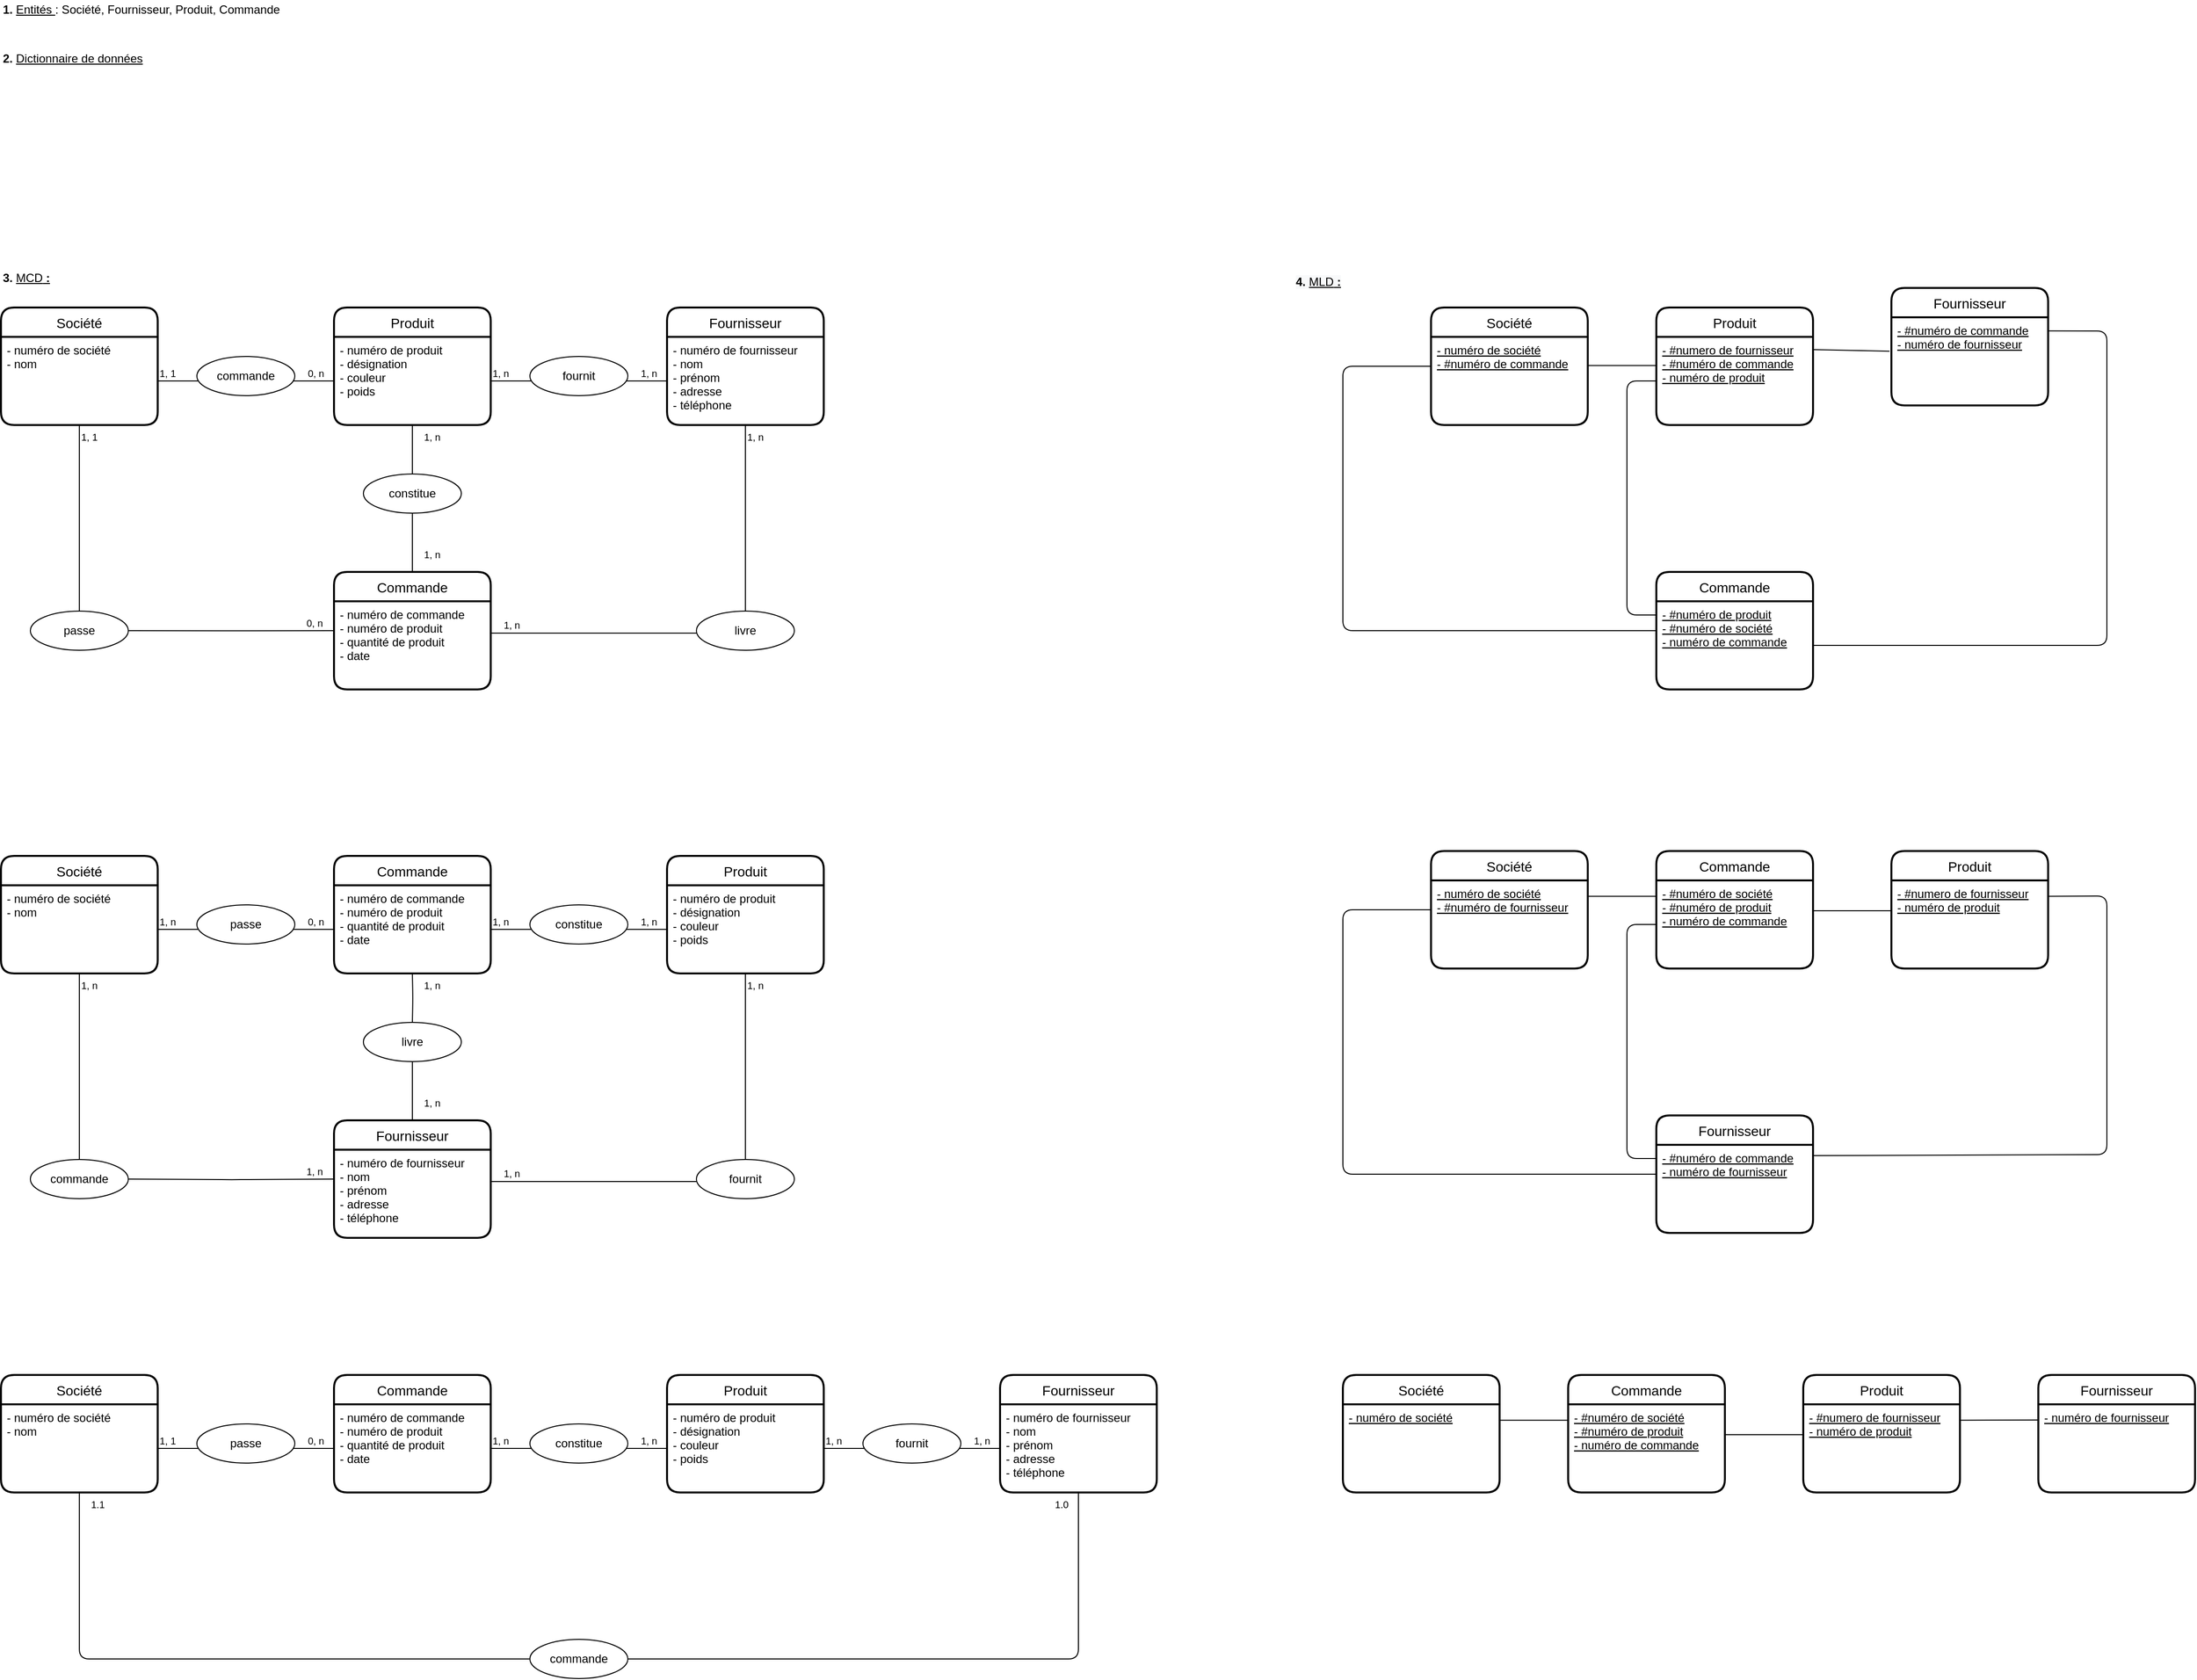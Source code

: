 <mxfile version="13.0.7" type="device"><diagram id="DD37hDhpNd8cYFBAB_lT" name="Page-1"><mxGraphModel dx="3545" dy="2200" grid="1" gridSize="10" guides="1" tooltips="1" connect="1" arrows="1" fold="1" page="1" pageScale="1" pageWidth="827" pageHeight="1169" math="0" shadow="0"><root><mxCell id="0"/><mxCell id="1" parent="0"/><mxCell id="XKcLNXeEA9cCZm7xpeXO-9" value="&lt;b&gt;1.&lt;/b&gt;&amp;nbsp;&lt;u&gt;Entités &lt;/u&gt;: Société, Fournisseur, Produit, Commande" style="text;html=1;strokeColor=none;fillColor=none;align=left;verticalAlign=middle;whiteSpace=wrap;rounded=0;" vertex="1" parent="1"><mxGeometry x="80" y="40" width="330" height="20" as="geometry"/></mxCell><mxCell id="XKcLNXeEA9cCZm7xpeXO-30" value="" style="endArrow=none;html=1;edgeStyle=orthogonalEdgeStyle;entryX=0.5;entryY=1;entryDx=0;entryDy=0;" edge="1" parent="1" source="XKcLNXeEA9cCZm7xpeXO-35" target="XKcLNXeEA9cCZm7xpeXO-2"><mxGeometry relative="1" as="geometry"><mxPoint x="380" y="684" as="sourcePoint"/><mxPoint x="290" y="444" as="targetPoint"/><Array as="points"><mxPoint x="160" y="677"/></Array></mxGeometry></mxCell><mxCell id="XKcLNXeEA9cCZm7xpeXO-32" value="1, 1" style="resizable=0;html=1;align=left;verticalAlign=bottom;labelBackgroundColor=#ffffff;fontSize=10;" connectable="0" vertex="1" parent="XKcLNXeEA9cCZm7xpeXO-30"><mxGeometry x="1" relative="1" as="geometry"><mxPoint y="20" as="offset"/></mxGeometry></mxCell><mxCell id="XKcLNXeEA9cCZm7xpeXO-43" value="" style="endArrow=none;html=1;edgeStyle=orthogonalEdgeStyle;exitX=1;exitY=0.5;exitDx=0;exitDy=0;entryX=0;entryY=0.5;entryDx=0;entryDy=0;" edge="1" parent="1" source="XKcLNXeEA9cCZm7xpeXO-2" target="XKcLNXeEA9cCZm7xpeXO-6"><mxGeometry relative="1" as="geometry"><mxPoint x="350" y="444" as="sourcePoint"/><mxPoint x="510" y="444" as="targetPoint"/></mxGeometry></mxCell><mxCell id="XKcLNXeEA9cCZm7xpeXO-44" value="1, 1" style="resizable=0;html=1;align=left;verticalAlign=bottom;labelBackgroundColor=#ffffff;fontSize=10;" connectable="0" vertex="1" parent="XKcLNXeEA9cCZm7xpeXO-43"><mxGeometry x="-1" relative="1" as="geometry"/></mxCell><mxCell id="XKcLNXeEA9cCZm7xpeXO-45" value="0, n" style="resizable=0;html=1;align=right;verticalAlign=bottom;labelBackgroundColor=#ffffff;fontSize=10;" connectable="0" vertex="1" parent="XKcLNXeEA9cCZm7xpeXO-43"><mxGeometry x="1" relative="1" as="geometry"><mxPoint x="-10" as="offset"/></mxGeometry></mxCell><mxCell id="XKcLNXeEA9cCZm7xpeXO-46" value="commande" style="ellipse;whiteSpace=wrap;html=1;align=center;" vertex="1" parent="1"><mxGeometry x="280" y="404" width="100" height="40" as="geometry"/></mxCell><mxCell id="XKcLNXeEA9cCZm7xpeXO-54" value="" style="endArrow=none;html=1;edgeStyle=orthogonalEdgeStyle;exitX=1;exitY=0.5;exitDx=0;exitDy=0;entryX=0;entryY=0.5;entryDx=0;entryDy=0;" edge="1" parent="1"><mxGeometry relative="1" as="geometry"><mxPoint x="580" y="429" as="sourcePoint"/><mxPoint x="760" y="429" as="targetPoint"/></mxGeometry></mxCell><mxCell id="XKcLNXeEA9cCZm7xpeXO-55" value="1, n" style="resizable=0;html=1;align=left;verticalAlign=bottom;labelBackgroundColor=#ffffff;fontSize=10;" connectable="0" vertex="1" parent="XKcLNXeEA9cCZm7xpeXO-54"><mxGeometry x="-1" relative="1" as="geometry"/></mxCell><mxCell id="XKcLNXeEA9cCZm7xpeXO-56" value="1, n" style="resizable=0;html=1;align=right;verticalAlign=bottom;labelBackgroundColor=#ffffff;fontSize=10;" connectable="0" vertex="1" parent="XKcLNXeEA9cCZm7xpeXO-54"><mxGeometry x="1" relative="1" as="geometry"><mxPoint x="-10" as="offset"/></mxGeometry></mxCell><mxCell id="XKcLNXeEA9cCZm7xpeXO-57" value="fournit" style="ellipse;whiteSpace=wrap;html=1;align=center;" vertex="1" parent="1"><mxGeometry x="620" y="404" width="100" height="40" as="geometry"/></mxCell><mxCell id="XKcLNXeEA9cCZm7xpeXO-68" value="" style="endArrow=none;html=1;edgeStyle=orthogonalEdgeStyle;entryX=0.5;entryY=0;entryDx=0;entryDy=0;exitX=0.5;exitY=1;exitDx=0;exitDy=0;" edge="1" parent="1" source="XKcLNXeEA9cCZm7xpeXO-71" target="XKcLNXeEA9cCZm7xpeXO-7"><mxGeometry relative="1" as="geometry"><mxPoint x="450" y="544" as="sourcePoint"/><mxPoint x="610" y="544" as="targetPoint"/></mxGeometry></mxCell><mxCell id="XKcLNXeEA9cCZm7xpeXO-69" value="1, n" style="resizable=0;html=1;align=left;verticalAlign=bottom;labelBackgroundColor=#ffffff;fontSize=10;" connectable="0" vertex="1" parent="XKcLNXeEA9cCZm7xpeXO-68"><mxGeometry x="-1" relative="1" as="geometry"><mxPoint x="10" y="50" as="offset"/></mxGeometry></mxCell><mxCell id="XKcLNXeEA9cCZm7xpeXO-71" value="constitue" style="ellipse;whiteSpace=wrap;html=1;align=center;" vertex="1" parent="1"><mxGeometry x="450" y="524" width="100" height="40" as="geometry"/></mxCell><mxCell id="XKcLNXeEA9cCZm7xpeXO-72" value="" style="endArrow=none;html=1;edgeStyle=orthogonalEdgeStyle;entryX=0.5;entryY=0;entryDx=0;entryDy=0;exitX=0.5;exitY=1;exitDx=0;exitDy=0;" edge="1" parent="1" source="XKcLNXeEA9cCZm7xpeXO-6" target="XKcLNXeEA9cCZm7xpeXO-71"><mxGeometry relative="1" as="geometry"><mxPoint x="500" y="474" as="sourcePoint"/><mxPoint x="500" y="624" as="targetPoint"/></mxGeometry></mxCell><mxCell id="XKcLNXeEA9cCZm7xpeXO-73" value="1, n" style="resizable=0;html=1;align=left;verticalAlign=bottom;labelBackgroundColor=#ffffff;fontSize=10;" connectable="0" vertex="1" parent="XKcLNXeEA9cCZm7xpeXO-72"><mxGeometry x="-1" relative="1" as="geometry"><mxPoint x="10" y="20" as="offset"/></mxGeometry></mxCell><mxCell id="XKcLNXeEA9cCZm7xpeXO-77" value="" style="endArrow=none;html=1;edgeStyle=orthogonalEdgeStyle;entryX=1;entryY=0.361;entryDx=0;entryDy=0;entryPerimeter=0;exitX=0.5;exitY=1;exitDx=0;exitDy=0;" edge="1" parent="1" source="XKcLNXeEA9cCZm7xpeXO-4" target="XKcLNXeEA9cCZm7xpeXO-8"><mxGeometry relative="1" as="geometry"><mxPoint x="450" y="544" as="sourcePoint"/><mxPoint x="610" y="544" as="targetPoint"/></mxGeometry></mxCell><mxCell id="XKcLNXeEA9cCZm7xpeXO-78" value="1, n" style="resizable=0;html=1;align=left;verticalAlign=bottom;labelBackgroundColor=#ffffff;fontSize=10;" connectable="0" vertex="1" parent="XKcLNXeEA9cCZm7xpeXO-77"><mxGeometry x="-1" relative="1" as="geometry"><mxPoint y="20" as="offset"/></mxGeometry></mxCell><mxCell id="XKcLNXeEA9cCZm7xpeXO-79" value="1, n" style="resizable=0;html=1;align=right;verticalAlign=bottom;labelBackgroundColor=#ffffff;fontSize=10;" connectable="0" vertex="1" parent="XKcLNXeEA9cCZm7xpeXO-77"><mxGeometry x="1" relative="1" as="geometry"><mxPoint x="30" as="offset"/></mxGeometry></mxCell><mxCell id="XKcLNXeEA9cCZm7xpeXO-80" value="livre" style="ellipse;whiteSpace=wrap;html=1;align=center;" vertex="1" parent="1"><mxGeometry x="790" y="664" width="100" height="40" as="geometry"/></mxCell><mxCell id="XKcLNXeEA9cCZm7xpeXO-35" value="passe" style="ellipse;whiteSpace=wrap;html=1;align=center;" vertex="1" parent="1"><mxGeometry x="110" y="664" width="100" height="40" as="geometry"/></mxCell><mxCell id="XKcLNXeEA9cCZm7xpeXO-81" value="" style="endArrow=none;html=1;edgeStyle=orthogonalEdgeStyle;entryX=1;entryY=0.5;entryDx=0;entryDy=0;exitX=0;exitY=0.334;exitDx=0;exitDy=0;exitPerimeter=0;" edge="1" parent="1" source="XKcLNXeEA9cCZm7xpeXO-8" target="XKcLNXeEA9cCZm7xpeXO-35"><mxGeometry relative="1" as="geometry"><mxPoint x="420" y="684.06" as="sourcePoint"/><mxPoint x="160" y="474" as="targetPoint"/></mxGeometry></mxCell><mxCell id="XKcLNXeEA9cCZm7xpeXO-82" value="0, n" style="resizable=0;html=1;align=left;verticalAlign=bottom;labelBackgroundColor=#ffffff;fontSize=10;" connectable="0" vertex="1" parent="XKcLNXeEA9cCZm7xpeXO-81"><mxGeometry x="-1" relative="1" as="geometry"><mxPoint x="-30" as="offset"/></mxGeometry></mxCell><mxCell id="XKcLNXeEA9cCZm7xpeXO-84" value="&lt;b&gt;3.&amp;nbsp;&lt;/b&gt;&lt;u&gt;MCD&lt;b&gt;&amp;nbsp;:&lt;/b&gt;&lt;/u&gt;" style="text;html=1;strokeColor=none;fillColor=none;align=left;verticalAlign=middle;whiteSpace=wrap;rounded=0;" vertex="1" parent="1"><mxGeometry x="80" y="314" width="330" height="20" as="geometry"/></mxCell><mxCell id="XKcLNXeEA9cCZm7xpeXO-93" value="" style="endArrow=none;html=1;edgeStyle=orthogonalEdgeStyle;entryX=0.5;entryY=0;entryDx=0;entryDy=0;exitX=0.5;exitY=1;exitDx=0;exitDy=0;" edge="1" parent="1" source="XKcLNXeEA9cCZm7xpeXO-95"><mxGeometry relative="1" as="geometry"><mxPoint x="450" y="1104" as="sourcePoint"/><mxPoint x="500" y="1184" as="targetPoint"/></mxGeometry></mxCell><mxCell id="XKcLNXeEA9cCZm7xpeXO-94" value="1, n" style="resizable=0;html=1;align=left;verticalAlign=bottom;labelBackgroundColor=#ffffff;fontSize=10;" connectable="0" vertex="1" parent="XKcLNXeEA9cCZm7xpeXO-93"><mxGeometry x="-1" relative="1" as="geometry"><mxPoint x="10" y="50" as="offset"/></mxGeometry></mxCell><mxCell id="XKcLNXeEA9cCZm7xpeXO-334" value="Fournisseur" style="swimlane;childLayout=stackLayout;horizontal=1;startSize=30;horizontalStack=0;rounded=1;fontSize=14;fontStyle=0;strokeWidth=2;resizeParent=0;resizeLast=1;shadow=0;dashed=0;align=center;" vertex="1" parent="1"><mxGeometry x="2010" y="334" width="160" height="120" as="geometry"/></mxCell><mxCell id="XKcLNXeEA9cCZm7xpeXO-335" value="- #numéro de commande&#10;- numéro de fournisseur&#10;" style="align=left;strokeColor=none;fillColor=none;spacingLeft=4;fontSize=12;verticalAlign=top;resizable=0;rotatable=0;part=1;fontStyle=4" vertex="1" parent="XKcLNXeEA9cCZm7xpeXO-334"><mxGeometry y="30" width="160" height="90" as="geometry"/></mxCell><mxCell id="XKcLNXeEA9cCZm7xpeXO-95" value="livre" style="ellipse;whiteSpace=wrap;html=1;align=center;" vertex="1" parent="1"><mxGeometry x="450" y="1084" width="100" height="40" as="geometry"/></mxCell><mxCell id="XKcLNXeEA9cCZm7xpeXO-96" value="" style="endArrow=none;html=1;edgeStyle=orthogonalEdgeStyle;entryX=0.5;entryY=0;entryDx=0;entryDy=0;exitX=0.5;exitY=1;exitDx=0;exitDy=0;" edge="1" parent="1" target="XKcLNXeEA9cCZm7xpeXO-95"><mxGeometry relative="1" as="geometry"><mxPoint x="500" y="1034" as="sourcePoint"/><mxPoint x="500" y="1184" as="targetPoint"/></mxGeometry></mxCell><mxCell id="XKcLNXeEA9cCZm7xpeXO-97" value="1, n" style="resizable=0;html=1;align=left;verticalAlign=bottom;labelBackgroundColor=#ffffff;fontSize=10;" connectable="0" vertex="1" parent="XKcLNXeEA9cCZm7xpeXO-96"><mxGeometry x="-1" relative="1" as="geometry"><mxPoint x="10" y="20" as="offset"/></mxGeometry></mxCell><mxCell id="XKcLNXeEA9cCZm7xpeXO-103" value="" style="endArrow=none;html=1;edgeStyle=orthogonalEdgeStyle;entryX=0.5;entryY=1;entryDx=0;entryDy=0;" edge="1" parent="1" source="XKcLNXeEA9cCZm7xpeXO-105"><mxGeometry relative="1" as="geometry"><mxPoint x="380" y="1244" as="sourcePoint"/><mxPoint x="160" y="1034" as="targetPoint"/><Array as="points"><mxPoint x="160" y="1237"/></Array></mxGeometry></mxCell><mxCell id="XKcLNXeEA9cCZm7xpeXO-104" value="1, n" style="resizable=0;html=1;align=left;verticalAlign=bottom;labelBackgroundColor=#ffffff;fontSize=10;" connectable="0" vertex="1" parent="XKcLNXeEA9cCZm7xpeXO-103"><mxGeometry x="1" relative="1" as="geometry"><mxPoint y="20" as="offset"/></mxGeometry></mxCell><mxCell id="XKcLNXeEA9cCZm7xpeXO-105" value="commande" style="ellipse;whiteSpace=wrap;html=1;align=center;" vertex="1" parent="1"><mxGeometry x="110" y="1224" width="100" height="40" as="geometry"/></mxCell><mxCell id="XKcLNXeEA9cCZm7xpeXO-106" value="" style="endArrow=none;html=1;edgeStyle=orthogonalEdgeStyle;entryX=1;entryY=0.5;entryDx=0;entryDy=0;exitX=0;exitY=0.334;exitDx=0;exitDy=0;exitPerimeter=0;" edge="1" parent="1" target="XKcLNXeEA9cCZm7xpeXO-105"><mxGeometry relative="1" as="geometry"><mxPoint x="420" y="1244.06" as="sourcePoint"/><mxPoint x="160" y="1034" as="targetPoint"/></mxGeometry></mxCell><mxCell id="XKcLNXeEA9cCZm7xpeXO-107" value="1, n" style="resizable=0;html=1;align=left;verticalAlign=bottom;labelBackgroundColor=#ffffff;fontSize=10;" connectable="0" vertex="1" parent="XKcLNXeEA9cCZm7xpeXO-106"><mxGeometry x="-1" relative="1" as="geometry"><mxPoint x="-30" as="offset"/></mxGeometry></mxCell><mxCell id="XKcLNXeEA9cCZm7xpeXO-112" value="" style="endArrow=none;html=1;edgeStyle=orthogonalEdgeStyle;exitX=1;exitY=0.5;exitDx=0;exitDy=0;entryX=0;entryY=0.5;entryDx=0;entryDy=0;" edge="1" parent="1"><mxGeometry relative="1" as="geometry"><mxPoint x="240" y="989" as="sourcePoint"/><mxPoint x="420" y="989" as="targetPoint"/></mxGeometry></mxCell><mxCell id="XKcLNXeEA9cCZm7xpeXO-113" value="1, n" style="resizable=0;html=1;align=left;verticalAlign=bottom;labelBackgroundColor=#ffffff;fontSize=10;" connectable="0" vertex="1" parent="XKcLNXeEA9cCZm7xpeXO-112"><mxGeometry x="-1" relative="1" as="geometry"/></mxCell><mxCell id="XKcLNXeEA9cCZm7xpeXO-114" value="0, n" style="resizable=0;html=1;align=right;verticalAlign=bottom;labelBackgroundColor=#ffffff;fontSize=10;" connectable="0" vertex="1" parent="XKcLNXeEA9cCZm7xpeXO-112"><mxGeometry x="1" relative="1" as="geometry"><mxPoint x="-10" as="offset"/></mxGeometry></mxCell><mxCell id="XKcLNXeEA9cCZm7xpeXO-115" value="passe" style="ellipse;whiteSpace=wrap;html=1;align=center;" vertex="1" parent="1"><mxGeometry x="280" y="964" width="100" height="40" as="geometry"/></mxCell><mxCell id="XKcLNXeEA9cCZm7xpeXO-118" value="" style="endArrow=none;html=1;edgeStyle=orthogonalEdgeStyle;entryX=1;entryY=0.361;entryDx=0;entryDy=0;entryPerimeter=0;exitX=0.5;exitY=1;exitDx=0;exitDy=0;" edge="1" parent="1"><mxGeometry relative="1" as="geometry"><mxPoint x="840" y="1034" as="sourcePoint"/><mxPoint x="580" y="1246.49" as="targetPoint"/><Array as="points"><mxPoint x="840" y="1246"/></Array></mxGeometry></mxCell><mxCell id="XKcLNXeEA9cCZm7xpeXO-119" value="1, n" style="resizable=0;html=1;align=left;verticalAlign=bottom;labelBackgroundColor=#ffffff;fontSize=10;" connectable="0" vertex="1" parent="XKcLNXeEA9cCZm7xpeXO-118"><mxGeometry x="-1" relative="1" as="geometry"><mxPoint y="20" as="offset"/></mxGeometry></mxCell><mxCell id="XKcLNXeEA9cCZm7xpeXO-120" value="1, n" style="resizable=0;html=1;align=right;verticalAlign=bottom;labelBackgroundColor=#ffffff;fontSize=10;" connectable="0" vertex="1" parent="XKcLNXeEA9cCZm7xpeXO-118"><mxGeometry x="1" relative="1" as="geometry"><mxPoint x="30" as="offset"/></mxGeometry></mxCell><mxCell id="XKcLNXeEA9cCZm7xpeXO-121" value="fournit" style="ellipse;whiteSpace=wrap;html=1;align=center;" vertex="1" parent="1"><mxGeometry x="790" y="1224" width="100" height="40" as="geometry"/></mxCell><mxCell id="XKcLNXeEA9cCZm7xpeXO-122" value="" style="endArrow=none;html=1;edgeStyle=orthogonalEdgeStyle;exitX=1;exitY=0.5;exitDx=0;exitDy=0;entryX=0;entryY=0.5;entryDx=0;entryDy=0;" edge="1" parent="1"><mxGeometry relative="1" as="geometry"><mxPoint x="580" y="989" as="sourcePoint"/><mxPoint x="760" y="989" as="targetPoint"/></mxGeometry></mxCell><mxCell id="XKcLNXeEA9cCZm7xpeXO-123" value="1, n" style="resizable=0;html=1;align=left;verticalAlign=bottom;labelBackgroundColor=#ffffff;fontSize=10;" connectable="0" vertex="1" parent="XKcLNXeEA9cCZm7xpeXO-122"><mxGeometry x="-1" relative="1" as="geometry"/></mxCell><mxCell id="XKcLNXeEA9cCZm7xpeXO-124" value="1, n" style="resizable=0;html=1;align=right;verticalAlign=bottom;labelBackgroundColor=#ffffff;fontSize=10;" connectable="0" vertex="1" parent="XKcLNXeEA9cCZm7xpeXO-122"><mxGeometry x="1" relative="1" as="geometry"><mxPoint x="-10" as="offset"/></mxGeometry></mxCell><mxCell id="XKcLNXeEA9cCZm7xpeXO-125" value="constitue" style="ellipse;whiteSpace=wrap;html=1;align=center;" vertex="1" parent="1"><mxGeometry x="620" y="964" width="100" height="40" as="geometry"/></mxCell><mxCell id="XKcLNXeEA9cCZm7xpeXO-152" value="" style="endArrow=none;html=1;edgeStyle=orthogonalEdgeStyle;exitX=1;exitY=0.5;exitDx=0;exitDy=0;entryX=0;entryY=0.5;entryDx=0;entryDy=0;" edge="1" parent="1"><mxGeometry relative="1" as="geometry"><mxPoint x="240" y="1519" as="sourcePoint"/><mxPoint x="420" y="1519" as="targetPoint"/></mxGeometry></mxCell><mxCell id="XKcLNXeEA9cCZm7xpeXO-153" value="1, 1" style="resizable=0;html=1;align=left;verticalAlign=bottom;labelBackgroundColor=#ffffff;fontSize=10;" connectable="0" vertex="1" parent="XKcLNXeEA9cCZm7xpeXO-152"><mxGeometry x="-1" relative="1" as="geometry"/></mxCell><mxCell id="XKcLNXeEA9cCZm7xpeXO-154" value="0, n" style="resizable=0;html=1;align=right;verticalAlign=bottom;labelBackgroundColor=#ffffff;fontSize=10;" connectable="0" vertex="1" parent="XKcLNXeEA9cCZm7xpeXO-152"><mxGeometry x="1" relative="1" as="geometry"><mxPoint x="-10" as="offset"/></mxGeometry></mxCell><mxCell id="XKcLNXeEA9cCZm7xpeXO-155" value="passe" style="ellipse;whiteSpace=wrap;html=1;align=center;" vertex="1" parent="1"><mxGeometry x="280" y="1494" width="100" height="40" as="geometry"/></mxCell><mxCell id="XKcLNXeEA9cCZm7xpeXO-157" value="" style="endArrow=none;html=1;edgeStyle=orthogonalEdgeStyle;exitX=1;exitY=0.5;exitDx=0;exitDy=0;entryX=0;entryY=0.5;entryDx=0;entryDy=0;" edge="1" parent="1"><mxGeometry relative="1" as="geometry"><mxPoint x="580" y="1519" as="sourcePoint"/><mxPoint x="760" y="1519" as="targetPoint"/></mxGeometry></mxCell><mxCell id="XKcLNXeEA9cCZm7xpeXO-158" value="1, n" style="resizable=0;html=1;align=left;verticalAlign=bottom;labelBackgroundColor=#ffffff;fontSize=10;" connectable="0" vertex="1" parent="XKcLNXeEA9cCZm7xpeXO-157"><mxGeometry x="-1" relative="1" as="geometry"/></mxCell><mxCell id="XKcLNXeEA9cCZm7xpeXO-159" value="1, n" style="resizable=0;html=1;align=right;verticalAlign=bottom;labelBackgroundColor=#ffffff;fontSize=10;" connectable="0" vertex="1" parent="XKcLNXeEA9cCZm7xpeXO-157"><mxGeometry x="1" relative="1" as="geometry"><mxPoint x="-10" as="offset"/></mxGeometry></mxCell><mxCell id="XKcLNXeEA9cCZm7xpeXO-160" value="constitue" style="ellipse;whiteSpace=wrap;html=1;align=center;" vertex="1" parent="1"><mxGeometry x="620" y="1494" width="100" height="40" as="geometry"/></mxCell><mxCell id="XKcLNXeEA9cCZm7xpeXO-163" value="" style="endArrow=none;html=1;edgeStyle=orthogonalEdgeStyle;exitX=1;exitY=0.5;exitDx=0;exitDy=0;entryX=0;entryY=0.5;entryDx=0;entryDy=0;" edge="1" parent="1"><mxGeometry relative="1" as="geometry"><mxPoint x="920" y="1519" as="sourcePoint"/><mxPoint x="1100" y="1519" as="targetPoint"/></mxGeometry></mxCell><mxCell id="XKcLNXeEA9cCZm7xpeXO-164" value="1, n" style="resizable=0;html=1;align=left;verticalAlign=bottom;labelBackgroundColor=#ffffff;fontSize=10;" connectable="0" vertex="1" parent="XKcLNXeEA9cCZm7xpeXO-163"><mxGeometry x="-1" relative="1" as="geometry"/></mxCell><mxCell id="XKcLNXeEA9cCZm7xpeXO-165" value="1, n" style="resizable=0;html=1;align=right;verticalAlign=bottom;labelBackgroundColor=#ffffff;fontSize=10;" connectable="0" vertex="1" parent="XKcLNXeEA9cCZm7xpeXO-163"><mxGeometry x="1" relative="1" as="geometry"><mxPoint x="-10" as="offset"/></mxGeometry></mxCell><mxCell id="XKcLNXeEA9cCZm7xpeXO-166" value="fournit" style="ellipse;whiteSpace=wrap;html=1;align=center;" vertex="1" parent="1"><mxGeometry x="960" y="1494" width="100" height="40" as="geometry"/></mxCell><mxCell id="XKcLNXeEA9cCZm7xpeXO-169" value="" style="endArrow=none;html=1;edgeStyle=orthogonalEdgeStyle;exitX=0.5;exitY=1;exitDx=0;exitDy=0;entryX=0.5;entryY=1;entryDx=0;entryDy=0;" edge="1" parent="1" source="XKcLNXeEA9cCZm7xpeXO-145" target="XKcLNXeEA9cCZm7xpeXO-162"><mxGeometry relative="1" as="geometry"><mxPoint x="120" y="1684" as="sourcePoint"/><mxPoint x="280" y="1684" as="targetPoint"/><Array as="points"><mxPoint x="160" y="1734"/><mxPoint x="1180" y="1734"/></Array></mxGeometry></mxCell><mxCell id="XKcLNXeEA9cCZm7xpeXO-170" value="1.1" style="resizable=0;html=1;align=left;verticalAlign=bottom;labelBackgroundColor=#ffffff;fontSize=10;" connectable="0" vertex="1" parent="XKcLNXeEA9cCZm7xpeXO-169"><mxGeometry x="-1" relative="1" as="geometry"><mxPoint x="10" y="20" as="offset"/></mxGeometry></mxCell><mxCell id="XKcLNXeEA9cCZm7xpeXO-171" value="1.0" style="resizable=0;html=1;align=right;verticalAlign=bottom;labelBackgroundColor=#ffffff;fontSize=10;" connectable="0" vertex="1" parent="XKcLNXeEA9cCZm7xpeXO-169"><mxGeometry x="1" relative="1" as="geometry"><mxPoint x="-10" y="20" as="offset"/></mxGeometry></mxCell><mxCell id="XKcLNXeEA9cCZm7xpeXO-172" value="commande" style="ellipse;whiteSpace=wrap;html=1;align=center;" vertex="1" parent="1"><mxGeometry x="620" y="1714" width="100" height="40" as="geometry"/></mxCell><mxCell id="XKcLNXeEA9cCZm7xpeXO-291" value="" style="endArrow=none;html=1;exitX=0.998;exitY=0.181;exitDx=0;exitDy=0;exitPerimeter=0;entryX=0.003;entryY=0.181;entryDx=0;entryDy=0;entryPerimeter=0;" edge="1" parent="1" source="XKcLNXeEA9cCZm7xpeXO-268" target="XKcLNXeEA9cCZm7xpeXO-270"><mxGeometry width="50" height="50" relative="1" as="geometry"><mxPoint x="1800" y="1480" as="sourcePoint"/><mxPoint x="1660" y="1490" as="targetPoint"/></mxGeometry></mxCell><mxCell id="XKcLNXeEA9cCZm7xpeXO-292" value="" style="endArrow=none;html=1;exitX=0.998;exitY=0.181;exitDx=0;exitDy=0;exitPerimeter=0;" edge="1" parent="1" source="XKcLNXeEA9cCZm7xpeXO-272"><mxGeometry width="50" height="50" relative="1" as="geometry"><mxPoint x="2110" y="1487" as="sourcePoint"/><mxPoint x="2160" y="1490" as="targetPoint"/></mxGeometry></mxCell><mxCell id="XKcLNXeEA9cCZm7xpeXO-293" value="" style="endArrow=none;html=1;entryX=0.003;entryY=0.367;entryDx=0;entryDy=0;entryPerimeter=0;" edge="1" parent="1"><mxGeometry width="50" height="50" relative="1" as="geometry"><mxPoint x="1840" y="1505" as="sourcePoint"/><mxPoint x="1920.48" y="1505.03" as="targetPoint"/></mxGeometry></mxCell><mxCell id="XKcLNXeEA9cCZm7xpeXO-299" value="" style="endArrow=none;html=1;exitX=0.998;exitY=0.181;exitDx=0;exitDy=0;exitPerimeter=0;entryX=0.003;entryY=0.181;entryDx=0;entryDy=0;entryPerimeter=0;" edge="1" parent="1" source="XKcLNXeEA9cCZm7xpeXO-309" target="XKcLNXeEA9cCZm7xpeXO-303"><mxGeometry width="50" height="50" relative="1" as="geometry"><mxPoint x="1890" y="945" as="sourcePoint"/><mxPoint x="1750" y="955" as="targetPoint"/></mxGeometry></mxCell><mxCell id="XKcLNXeEA9cCZm7xpeXO-300" value="" style="endArrow=none;html=1;exitX=0.998;exitY=0.181;exitDx=0;exitDy=0;exitPerimeter=0;" edge="1" parent="1" source="XKcLNXeEA9cCZm7xpeXO-305"><mxGeometry width="50" height="50" relative="1" as="geometry"><mxPoint x="2200" y="952" as="sourcePoint"/><mxPoint x="1930" y="1220" as="targetPoint"/><Array as="points"><mxPoint x="2230" y="955"/><mxPoint x="2230" y="1219"/></Array></mxGeometry></mxCell><mxCell id="XKcLNXeEA9cCZm7xpeXO-301" value="" style="endArrow=none;html=1;entryX=0.003;entryY=0.367;entryDx=0;entryDy=0;entryPerimeter=0;" edge="1" parent="1"><mxGeometry width="50" height="50" relative="1" as="geometry"><mxPoint x="1930" y="970" as="sourcePoint"/><mxPoint x="2010.48" y="970.03" as="targetPoint"/></mxGeometry></mxCell><mxCell id="XKcLNXeEA9cCZm7xpeXO-315" value="" style="endArrow=none;html=1;entryX=0;entryY=0.333;entryDx=0;entryDy=0;entryPerimeter=0;exitX=0;exitY=0.333;exitDx=0;exitDy=0;exitPerimeter=0;" edge="1" parent="1" source="XKcLNXeEA9cCZm7xpeXO-309" target="XKcLNXeEA9cCZm7xpeXO-311"><mxGeometry width="50" height="50" relative="1" as="geometry"><mxPoint x="1700" y="1229" as="sourcePoint"/><mxPoint x="1750" y="1179" as="targetPoint"/><Array as="points"><mxPoint x="1450" y="969"/><mxPoint x="1450" y="1239"/></Array></mxGeometry></mxCell><mxCell id="XKcLNXeEA9cCZm7xpeXO-316" value="" style="endArrow=none;html=1;entryX=0;entryY=0.5;entryDx=0;entryDy=0;" edge="1" parent="1" target="XKcLNXeEA9cCZm7xpeXO-303"><mxGeometry width="50" height="50" relative="1" as="geometry"><mxPoint x="1770" y="1223" as="sourcePoint"/><mxPoint x="1750" y="1109" as="targetPoint"/><Array as="points"><mxPoint x="1740" y="1223"/><mxPoint x="1740" y="984"/></Array></mxGeometry></mxCell><mxCell id="XKcLNXeEA9cCZm7xpeXO-317" value="" style="endArrow=none;html=1;exitX=0.998;exitY=0.181;exitDx=0;exitDy=0;exitPerimeter=0;entryX=0.003;entryY=0.181;entryDx=0;entryDy=0;entryPerimeter=0;" edge="1" parent="1"><mxGeometry width="50" height="50" relative="1" as="geometry"><mxPoint x="1699.68" y="413.29" as="sourcePoint"/><mxPoint x="1770.48" y="413.29" as="targetPoint"/></mxGeometry></mxCell><mxCell id="XKcLNXeEA9cCZm7xpeXO-318" value="" style="endArrow=none;html=1;exitX=0.998;exitY=0.154;exitDx=0;exitDy=0;exitPerimeter=0;entryX=1;entryY=0.5;entryDx=0;entryDy=0;" edge="1" parent="1" source="XKcLNXeEA9cCZm7xpeXO-335" target="XKcLNXeEA9cCZm7xpeXO-331"><mxGeometry width="50" height="50" relative="1" as="geometry"><mxPoint x="2169.68" y="400.29" as="sourcePoint"/><mxPoint x="1930" y="665" as="targetPoint"/><Array as="points"><mxPoint x="2230" y="378"/><mxPoint x="2230" y="699"/></Array></mxGeometry></mxCell><mxCell id="XKcLNXeEA9cCZm7xpeXO-319" value="" style="endArrow=none;html=1;entryX=-0.012;entryY=0.385;entryDx=0;entryDy=0;entryPerimeter=0;" edge="1" parent="1" target="XKcLNXeEA9cCZm7xpeXO-335"><mxGeometry width="50" height="50" relative="1" as="geometry"><mxPoint x="1930" y="397" as="sourcePoint"/><mxPoint x="2000" y="397" as="targetPoint"/></mxGeometry></mxCell><mxCell id="XKcLNXeEA9cCZm7xpeXO-320" value="" style="endArrow=none;html=1;entryX=0;entryY=0.333;entryDx=0;entryDy=0;entryPerimeter=0;exitX=0;exitY=0.333;exitDx=0;exitDy=0;exitPerimeter=0;" edge="1" parent="1" source="XKcLNXeEA9cCZm7xpeXO-327"><mxGeometry width="50" height="50" relative="1" as="geometry"><mxPoint x="1700" y="674" as="sourcePoint"/><mxPoint x="1770" y="683.97" as="targetPoint"/><Array as="points"><mxPoint x="1450" y="414"/><mxPoint x="1450" y="684"/></Array></mxGeometry></mxCell><mxCell id="XKcLNXeEA9cCZm7xpeXO-321" value="" style="endArrow=none;html=1;entryX=0;entryY=0.5;entryDx=0;entryDy=0;" edge="1" parent="1"><mxGeometry width="50" height="50" relative="1" as="geometry"><mxPoint x="1770" y="668" as="sourcePoint"/><mxPoint x="1770" y="429" as="targetPoint"/><Array as="points"><mxPoint x="1740" y="668"/><mxPoint x="1740" y="429"/></Array></mxGeometry></mxCell><mxCell id="XKcLNXeEA9cCZm7xpeXO-338" value="&lt;b style=&quot;color: rgb(0 , 0 , 0) ; font-family: &amp;#34;helvetica&amp;#34; ; font-size: 12px ; font-style: normal ; letter-spacing: normal ; text-align: left ; text-indent: 0px ; text-transform: none ; word-spacing: 0px ; background-color: rgb(248 , 249 , 250)&quot;&gt;4.&lt;span&gt;&amp;nbsp;&lt;/span&gt;&lt;/b&gt;&lt;u style=&quot;color: rgb(0 , 0 , 0) ; font-family: &amp;#34;helvetica&amp;#34; ; font-size: 12px ; font-style: normal ; font-weight: 400 ; letter-spacing: normal ; text-align: left ; text-indent: 0px ; text-transform: none ; word-spacing: 0px ; background-color: rgb(248 , 249 , 250)&quot;&gt;MLD&lt;b&gt;&amp;nbsp;:&lt;/b&gt;&lt;/u&gt;" style="text;whiteSpace=wrap;html=1;" vertex="1" parent="1"><mxGeometry x="1400" y="314" width="70" height="30" as="geometry"/></mxCell><mxCell id="XKcLNXeEA9cCZm7xpeXO-5" value="Produit" style="swimlane;childLayout=stackLayout;horizontal=1;startSize=30;horizontalStack=0;rounded=1;fontSize=14;fontStyle=0;strokeWidth=2;resizeParent=0;resizeLast=1;shadow=0;dashed=0;align=center;" vertex="1" parent="1"><mxGeometry x="420" y="354" width="160" height="120" as="geometry"/></mxCell><mxCell id="XKcLNXeEA9cCZm7xpeXO-6" value="- numéro de produit&#10;- désignation&#10;- couleur&#10;- poids" style="align=left;strokeColor=none;fillColor=none;spacingLeft=4;fontSize=12;verticalAlign=top;resizable=0;rotatable=0;part=1;" vertex="1" parent="XKcLNXeEA9cCZm7xpeXO-5"><mxGeometry y="30" width="160" height="90" as="geometry"/></mxCell><mxCell id="XKcLNXeEA9cCZm7xpeXO-1" value="Société" style="swimlane;childLayout=stackLayout;horizontal=1;startSize=30;horizontalStack=0;rounded=1;fontSize=14;fontStyle=0;strokeWidth=2;resizeParent=0;resizeLast=1;shadow=0;dashed=0;align=center;" vertex="1" parent="1"><mxGeometry x="80" y="354" width="160" height="120" as="geometry"/></mxCell><mxCell id="XKcLNXeEA9cCZm7xpeXO-2" value="- numéro de société&#10;- nom" style="align=left;strokeColor=none;fillColor=none;spacingLeft=4;fontSize=12;verticalAlign=top;resizable=0;rotatable=0;part=1;" vertex="1" parent="XKcLNXeEA9cCZm7xpeXO-1"><mxGeometry y="30" width="160" height="90" as="geometry"/></mxCell><mxCell id="XKcLNXeEA9cCZm7xpeXO-3" value="Fournisseur" style="swimlane;childLayout=stackLayout;horizontal=1;startSize=30;horizontalStack=0;rounded=1;fontSize=14;fontStyle=0;strokeWidth=2;resizeParent=0;resizeLast=1;shadow=0;dashed=0;align=center;" vertex="1" parent="1"><mxGeometry x="760" y="354" width="160" height="120" as="geometry"/></mxCell><mxCell id="XKcLNXeEA9cCZm7xpeXO-4" value="- numéro de fournisseur&#10;- nom&#10;- prénom&#10;- adresse&#10;- téléphone" style="align=left;strokeColor=none;fillColor=none;spacingLeft=4;fontSize=12;verticalAlign=top;resizable=0;rotatable=0;part=1;" vertex="1" parent="XKcLNXeEA9cCZm7xpeXO-3"><mxGeometry y="30" width="160" height="90" as="geometry"/></mxCell><mxCell id="XKcLNXeEA9cCZm7xpeXO-7" value="Commande" style="swimlane;childLayout=stackLayout;horizontal=1;startSize=30;horizontalStack=0;rounded=1;fontSize=14;fontStyle=0;strokeWidth=2;resizeParent=0;resizeLast=1;shadow=0;dashed=0;align=center;" vertex="1" parent="1"><mxGeometry x="420" y="624" width="160" height="120" as="geometry"/></mxCell><mxCell id="XKcLNXeEA9cCZm7xpeXO-8" value="- numéro de commande&#10;- numéro de produit&#10;- quantité de produit&#10;- date&#10;" style="align=left;strokeColor=none;fillColor=none;spacingLeft=4;fontSize=12;verticalAlign=top;resizable=0;rotatable=0;part=1;" vertex="1" parent="XKcLNXeEA9cCZm7xpeXO-7"><mxGeometry y="30" width="160" height="90" as="geometry"/></mxCell><mxCell id="XKcLNXeEA9cCZm7xpeXO-85" value="Société" style="swimlane;childLayout=stackLayout;horizontal=1;startSize=30;horizontalStack=0;rounded=1;fontSize=14;fontStyle=0;strokeWidth=2;resizeParent=0;resizeLast=1;shadow=0;dashed=0;align=center;" vertex="1" parent="1"><mxGeometry x="80" y="914" width="160" height="120" as="geometry"/></mxCell><mxCell id="XKcLNXeEA9cCZm7xpeXO-86" value="- numéro de société&#10;- nom" style="align=left;strokeColor=none;fillColor=none;spacingLeft=4;fontSize=12;verticalAlign=top;resizable=0;rotatable=0;part=1;" vertex="1" parent="XKcLNXeEA9cCZm7xpeXO-85"><mxGeometry y="30" width="160" height="90" as="geometry"/></mxCell><mxCell id="XKcLNXeEA9cCZm7xpeXO-87" value="Commande" style="swimlane;childLayout=stackLayout;horizontal=1;startSize=30;horizontalStack=0;rounded=1;fontSize=14;fontStyle=0;strokeWidth=2;resizeParent=0;resizeLast=1;shadow=0;dashed=0;align=center;" vertex="1" parent="1"><mxGeometry x="420" y="914" width="160" height="120" as="geometry"/></mxCell><mxCell id="XKcLNXeEA9cCZm7xpeXO-88" value="- numéro de commande&#10;- numéro de produit&#10;- quantité de produit&#10;- date&#10;" style="align=left;strokeColor=none;fillColor=none;spacingLeft=4;fontSize=12;verticalAlign=top;resizable=0;rotatable=0;part=1;" vertex="1" parent="XKcLNXeEA9cCZm7xpeXO-87"><mxGeometry y="30" width="160" height="90" as="geometry"/></mxCell><mxCell id="XKcLNXeEA9cCZm7xpeXO-89" value="Produit" style="swimlane;childLayout=stackLayout;horizontal=1;startSize=30;horizontalStack=0;rounded=1;fontSize=14;fontStyle=0;strokeWidth=2;resizeParent=0;resizeLast=1;shadow=0;dashed=0;align=center;" vertex="1" parent="1"><mxGeometry x="760" y="914" width="160" height="120" as="geometry"/></mxCell><mxCell id="XKcLNXeEA9cCZm7xpeXO-90" value="- numéro de produit&#10;- désignation&#10;- couleur&#10;- poids" style="align=left;strokeColor=none;fillColor=none;spacingLeft=4;fontSize=12;verticalAlign=top;resizable=0;rotatable=0;part=1;" vertex="1" parent="XKcLNXeEA9cCZm7xpeXO-89"><mxGeometry y="30" width="160" height="90" as="geometry"/></mxCell><mxCell id="XKcLNXeEA9cCZm7xpeXO-91" value="Fournisseur" style="swimlane;childLayout=stackLayout;horizontal=1;startSize=30;horizontalStack=0;rounded=1;fontSize=14;fontStyle=0;strokeWidth=2;resizeParent=0;resizeLast=1;shadow=0;dashed=0;align=center;" vertex="1" parent="1"><mxGeometry x="420" y="1184" width="160" height="120" as="geometry"/></mxCell><mxCell id="XKcLNXeEA9cCZm7xpeXO-92" value="- numéro de fournisseur&#10;- nom&#10;- prénom&#10;- adresse&#10;- téléphone" style="align=left;strokeColor=none;fillColor=none;spacingLeft=4;fontSize=12;verticalAlign=top;resizable=0;rotatable=0;part=1;" vertex="1" parent="XKcLNXeEA9cCZm7xpeXO-91"><mxGeometry y="30" width="160" height="90" as="geometry"/></mxCell><mxCell id="XKcLNXeEA9cCZm7xpeXO-144" value="Société" style="swimlane;childLayout=stackLayout;horizontal=1;startSize=30;horizontalStack=0;rounded=1;fontSize=14;fontStyle=0;strokeWidth=2;resizeParent=0;resizeLast=1;shadow=0;dashed=0;align=center;" vertex="1" parent="1"><mxGeometry x="80" y="1444" width="160" height="120" as="geometry"/></mxCell><mxCell id="XKcLNXeEA9cCZm7xpeXO-145" value="- numéro de société&#10;- nom" style="align=left;strokeColor=none;fillColor=none;spacingLeft=4;fontSize=12;verticalAlign=top;resizable=0;rotatable=0;part=1;" vertex="1" parent="XKcLNXeEA9cCZm7xpeXO-144"><mxGeometry y="30" width="160" height="90" as="geometry"/></mxCell><mxCell id="XKcLNXeEA9cCZm7xpeXO-146" value="Commande" style="swimlane;childLayout=stackLayout;horizontal=1;startSize=30;horizontalStack=0;rounded=1;fontSize=14;fontStyle=0;strokeWidth=2;resizeParent=0;resizeLast=1;shadow=0;dashed=0;align=center;" vertex="1" parent="1"><mxGeometry x="420" y="1444" width="160" height="120" as="geometry"/></mxCell><mxCell id="XKcLNXeEA9cCZm7xpeXO-147" value="- numéro de commande&#10;- numéro de produit&#10;- quantité de produit&#10;- date&#10;" style="align=left;strokeColor=none;fillColor=none;spacingLeft=4;fontSize=12;verticalAlign=top;resizable=0;rotatable=0;part=1;" vertex="1" parent="XKcLNXeEA9cCZm7xpeXO-146"><mxGeometry y="30" width="160" height="90" as="geometry"/></mxCell><mxCell id="XKcLNXeEA9cCZm7xpeXO-148" value="Produit" style="swimlane;childLayout=stackLayout;horizontal=1;startSize=30;horizontalStack=0;rounded=1;fontSize=14;fontStyle=0;strokeWidth=2;resizeParent=0;resizeLast=1;shadow=0;dashed=0;align=center;" vertex="1" parent="1"><mxGeometry x="760" y="1444" width="160" height="120" as="geometry"/></mxCell><mxCell id="XKcLNXeEA9cCZm7xpeXO-149" value="- numéro de produit&#10;- désignation&#10;- couleur&#10;- poids" style="align=left;strokeColor=none;fillColor=none;spacingLeft=4;fontSize=12;verticalAlign=top;resizable=0;rotatable=0;part=1;" vertex="1" parent="XKcLNXeEA9cCZm7xpeXO-148"><mxGeometry y="30" width="160" height="90" as="geometry"/></mxCell><mxCell id="XKcLNXeEA9cCZm7xpeXO-161" value="Fournisseur" style="swimlane;childLayout=stackLayout;horizontal=1;startSize=30;horizontalStack=0;rounded=1;fontSize=14;fontStyle=0;strokeWidth=2;resizeParent=0;resizeLast=1;shadow=0;dashed=0;align=center;" vertex="1" parent="1"><mxGeometry x="1100" y="1444" width="160" height="120" as="geometry"/></mxCell><mxCell id="XKcLNXeEA9cCZm7xpeXO-162" value="- numéro de fournisseur&#10;- nom&#10;- prénom&#10;- adresse&#10;- téléphone" style="align=left;strokeColor=none;fillColor=none;spacingLeft=4;fontSize=12;verticalAlign=top;resizable=0;rotatable=0;part=1;" vertex="1" parent="XKcLNXeEA9cCZm7xpeXO-161"><mxGeometry y="30" width="160" height="90" as="geometry"/></mxCell><mxCell id="XKcLNXeEA9cCZm7xpeXO-326" value="Société" style="swimlane;childLayout=stackLayout;horizontal=1;startSize=30;horizontalStack=0;rounded=1;fontSize=14;fontStyle=0;strokeWidth=2;resizeParent=0;resizeLast=1;shadow=0;dashed=0;align=center;" vertex="1" parent="1"><mxGeometry x="1540" y="354" width="160" height="120" as="geometry"/></mxCell><mxCell id="XKcLNXeEA9cCZm7xpeXO-327" value="- numéro de société&#10;- #numéro de commande" style="align=left;strokeColor=none;fillColor=none;spacingLeft=4;fontSize=12;verticalAlign=top;resizable=0;rotatable=0;part=1;fontStyle=4" vertex="1" parent="XKcLNXeEA9cCZm7xpeXO-326"><mxGeometry y="30" width="160" height="90" as="geometry"/></mxCell><mxCell id="XKcLNXeEA9cCZm7xpeXO-332" value="Produit" style="swimlane;childLayout=stackLayout;horizontal=1;startSize=30;horizontalStack=0;rounded=1;fontSize=14;fontStyle=0;strokeWidth=2;resizeParent=0;resizeLast=1;shadow=0;dashed=0;align=center;" vertex="1" parent="1"><mxGeometry x="1770" y="354" width="160" height="120" as="geometry"/></mxCell><mxCell id="XKcLNXeEA9cCZm7xpeXO-333" value=" - #numero de fournisseur&#10;- #numéro de commande&#10;- numéro de produit&#10;" style="align=left;strokeColor=none;fillColor=none;spacingLeft=4;fontSize=12;verticalAlign=top;resizable=0;rotatable=0;part=1;fontStyle=4" vertex="1" parent="XKcLNXeEA9cCZm7xpeXO-332"><mxGeometry y="30" width="160" height="90" as="geometry"/></mxCell><mxCell id="XKcLNXeEA9cCZm7xpeXO-269" value="Commande" style="swimlane;childLayout=stackLayout;horizontal=1;startSize=30;horizontalStack=0;rounded=1;fontSize=14;fontStyle=0;strokeWidth=2;resizeParent=0;resizeLast=1;shadow=0;dashed=0;align=center;" vertex="1" parent="1"><mxGeometry x="1680" y="1444" width="160" height="120" as="geometry"/></mxCell><mxCell id="XKcLNXeEA9cCZm7xpeXO-270" value="- #numéro de société&#10;- #numéro de produit&#10;- numéro de commande&#10;" style="align=left;strokeColor=none;fillColor=none;spacingLeft=4;fontSize=12;verticalAlign=top;resizable=0;rotatable=0;part=1;fontStyle=4" vertex="1" parent="XKcLNXeEA9cCZm7xpeXO-269"><mxGeometry y="30" width="160" height="90" as="geometry"/></mxCell><mxCell id="XKcLNXeEA9cCZm7xpeXO-271" value="Produit" style="swimlane;childLayout=stackLayout;horizontal=1;startSize=30;horizontalStack=0;rounded=1;fontSize=14;fontStyle=0;strokeWidth=2;resizeParent=0;resizeLast=1;shadow=0;dashed=0;align=center;" vertex="1" parent="1"><mxGeometry x="1920" y="1444" width="160" height="120" as="geometry"/></mxCell><mxCell id="XKcLNXeEA9cCZm7xpeXO-272" value=" - #numero de fournisseur&#10;- numéro de produit&#10;" style="align=left;strokeColor=none;fillColor=none;spacingLeft=4;fontSize=12;verticalAlign=top;resizable=0;rotatable=0;part=1;fontStyle=4" vertex="1" parent="XKcLNXeEA9cCZm7xpeXO-271"><mxGeometry y="30" width="160" height="90" as="geometry"/></mxCell><mxCell id="XKcLNXeEA9cCZm7xpeXO-285" value="Fournisseur" style="swimlane;childLayout=stackLayout;horizontal=1;startSize=30;horizontalStack=0;rounded=1;fontSize=14;fontStyle=0;strokeWidth=2;resizeParent=0;resizeLast=1;shadow=0;dashed=0;align=center;" vertex="1" parent="1"><mxGeometry x="2160" y="1444" width="160" height="120" as="geometry"/></mxCell><mxCell id="XKcLNXeEA9cCZm7xpeXO-286" value="- numéro de fournisseur&#10;" style="align=left;strokeColor=none;fillColor=none;spacingLeft=4;fontSize=12;verticalAlign=top;resizable=0;rotatable=0;part=1;fontStyle=4" vertex="1" parent="XKcLNXeEA9cCZm7xpeXO-285"><mxGeometry y="30" width="160" height="90" as="geometry"/></mxCell><mxCell id="XKcLNXeEA9cCZm7xpeXO-267" value="Société" style="swimlane;childLayout=stackLayout;horizontal=1;startSize=30;horizontalStack=0;rounded=1;fontSize=14;fontStyle=0;strokeWidth=2;resizeParent=0;resizeLast=1;shadow=0;dashed=0;align=center;" vertex="1" parent="1"><mxGeometry x="1450" y="1444" width="160" height="120" as="geometry"/></mxCell><mxCell id="XKcLNXeEA9cCZm7xpeXO-268" value="- numéro de société" style="align=left;strokeColor=none;fillColor=none;spacingLeft=4;fontSize=12;verticalAlign=top;resizable=0;rotatable=0;part=1;fontStyle=4" vertex="1" parent="XKcLNXeEA9cCZm7xpeXO-267"><mxGeometry y="30" width="160" height="90" as="geometry"/></mxCell><mxCell id="XKcLNXeEA9cCZm7xpeXO-302" value="Commande" style="swimlane;childLayout=stackLayout;horizontal=1;startSize=30;horizontalStack=0;rounded=1;fontSize=14;fontStyle=0;strokeWidth=2;resizeParent=0;resizeLast=1;shadow=0;dashed=0;align=center;" vertex="1" parent="1"><mxGeometry x="1770" y="909" width="160" height="120" as="geometry"/></mxCell><mxCell id="XKcLNXeEA9cCZm7xpeXO-303" value="- #numéro de société&#10;- #numéro de produit&#10;- numéro de commande&#10;" style="align=left;strokeColor=none;fillColor=none;spacingLeft=4;fontSize=12;verticalAlign=top;resizable=0;rotatable=0;part=1;fontStyle=4" vertex="1" parent="XKcLNXeEA9cCZm7xpeXO-302"><mxGeometry y="30" width="160" height="90" as="geometry"/></mxCell><mxCell id="XKcLNXeEA9cCZm7xpeXO-304" value="Produit" style="swimlane;childLayout=stackLayout;horizontal=1;startSize=30;horizontalStack=0;rounded=1;fontSize=14;fontStyle=0;strokeWidth=2;resizeParent=0;resizeLast=1;shadow=0;dashed=0;align=center;" vertex="1" parent="1"><mxGeometry x="2010" y="909" width="160" height="120" as="geometry"/></mxCell><mxCell id="XKcLNXeEA9cCZm7xpeXO-305" value=" - #numero de fournisseur&#10;- numéro de produit&#10;" style="align=left;strokeColor=none;fillColor=none;spacingLeft=4;fontSize=12;verticalAlign=top;resizable=0;rotatable=0;part=1;fontStyle=4" vertex="1" parent="XKcLNXeEA9cCZm7xpeXO-304"><mxGeometry y="30" width="160" height="90" as="geometry"/></mxCell><mxCell id="XKcLNXeEA9cCZm7xpeXO-308" value="Société" style="swimlane;childLayout=stackLayout;horizontal=1;startSize=30;horizontalStack=0;rounded=1;fontSize=14;fontStyle=0;strokeWidth=2;resizeParent=0;resizeLast=1;shadow=0;dashed=0;align=center;" vertex="1" parent="1"><mxGeometry x="1540" y="909" width="160" height="120" as="geometry"/></mxCell><mxCell id="XKcLNXeEA9cCZm7xpeXO-309" value="- numéro de société&#10;- #numéro de fournisseur" style="align=left;strokeColor=none;fillColor=none;spacingLeft=4;fontSize=12;verticalAlign=top;resizable=0;rotatable=0;part=1;fontStyle=4" vertex="1" parent="XKcLNXeEA9cCZm7xpeXO-308"><mxGeometry y="30" width="160" height="90" as="geometry"/></mxCell><mxCell id="XKcLNXeEA9cCZm7xpeXO-310" value="Fournisseur" style="swimlane;childLayout=stackLayout;horizontal=1;startSize=30;horizontalStack=0;rounded=1;fontSize=14;fontStyle=0;strokeWidth=2;resizeParent=0;resizeLast=1;shadow=0;dashed=0;align=center;" vertex="1" parent="1"><mxGeometry x="1770" y="1179" width="160" height="120" as="geometry"/></mxCell><mxCell id="XKcLNXeEA9cCZm7xpeXO-311" value="- #numéro de commande&#10;- numéro de fournisseur&#10;" style="align=left;strokeColor=none;fillColor=none;spacingLeft=4;fontSize=12;verticalAlign=top;resizable=0;rotatable=0;part=1;fontStyle=4" vertex="1" parent="XKcLNXeEA9cCZm7xpeXO-310"><mxGeometry y="30" width="160" height="90" as="geometry"/></mxCell><mxCell id="XKcLNXeEA9cCZm7xpeXO-330" value="Commande" style="swimlane;childLayout=stackLayout;horizontal=1;startSize=30;horizontalStack=0;rounded=1;fontSize=14;fontStyle=0;strokeWidth=2;resizeParent=0;resizeLast=1;shadow=0;dashed=0;align=center;" vertex="1" parent="1"><mxGeometry x="1770" y="624" width="160" height="120" as="geometry"/></mxCell><mxCell id="XKcLNXeEA9cCZm7xpeXO-331" value="- #numéro de produit&#10;- #numéro de société&#10;- numéro de commande&#10;" style="align=left;strokeColor=none;fillColor=none;spacingLeft=4;fontSize=12;verticalAlign=top;resizable=0;rotatable=0;part=1;fontStyle=4" vertex="1" parent="XKcLNXeEA9cCZm7xpeXO-330"><mxGeometry y="30" width="160" height="90" as="geometry"/></mxCell><mxCell id="XKcLNXeEA9cCZm7xpeXO-340" value="&lt;b&gt;2.&lt;/b&gt;&amp;nbsp;&lt;u&gt;Dictionnaire de données&lt;/u&gt;" style="text;html=1;strokeColor=none;fillColor=none;align=left;verticalAlign=middle;whiteSpace=wrap;rounded=0;" vertex="1" parent="1"><mxGeometry x="80" y="90" width="330" height="20" as="geometry"/></mxCell></root></mxGraphModel></diagram></mxfile>